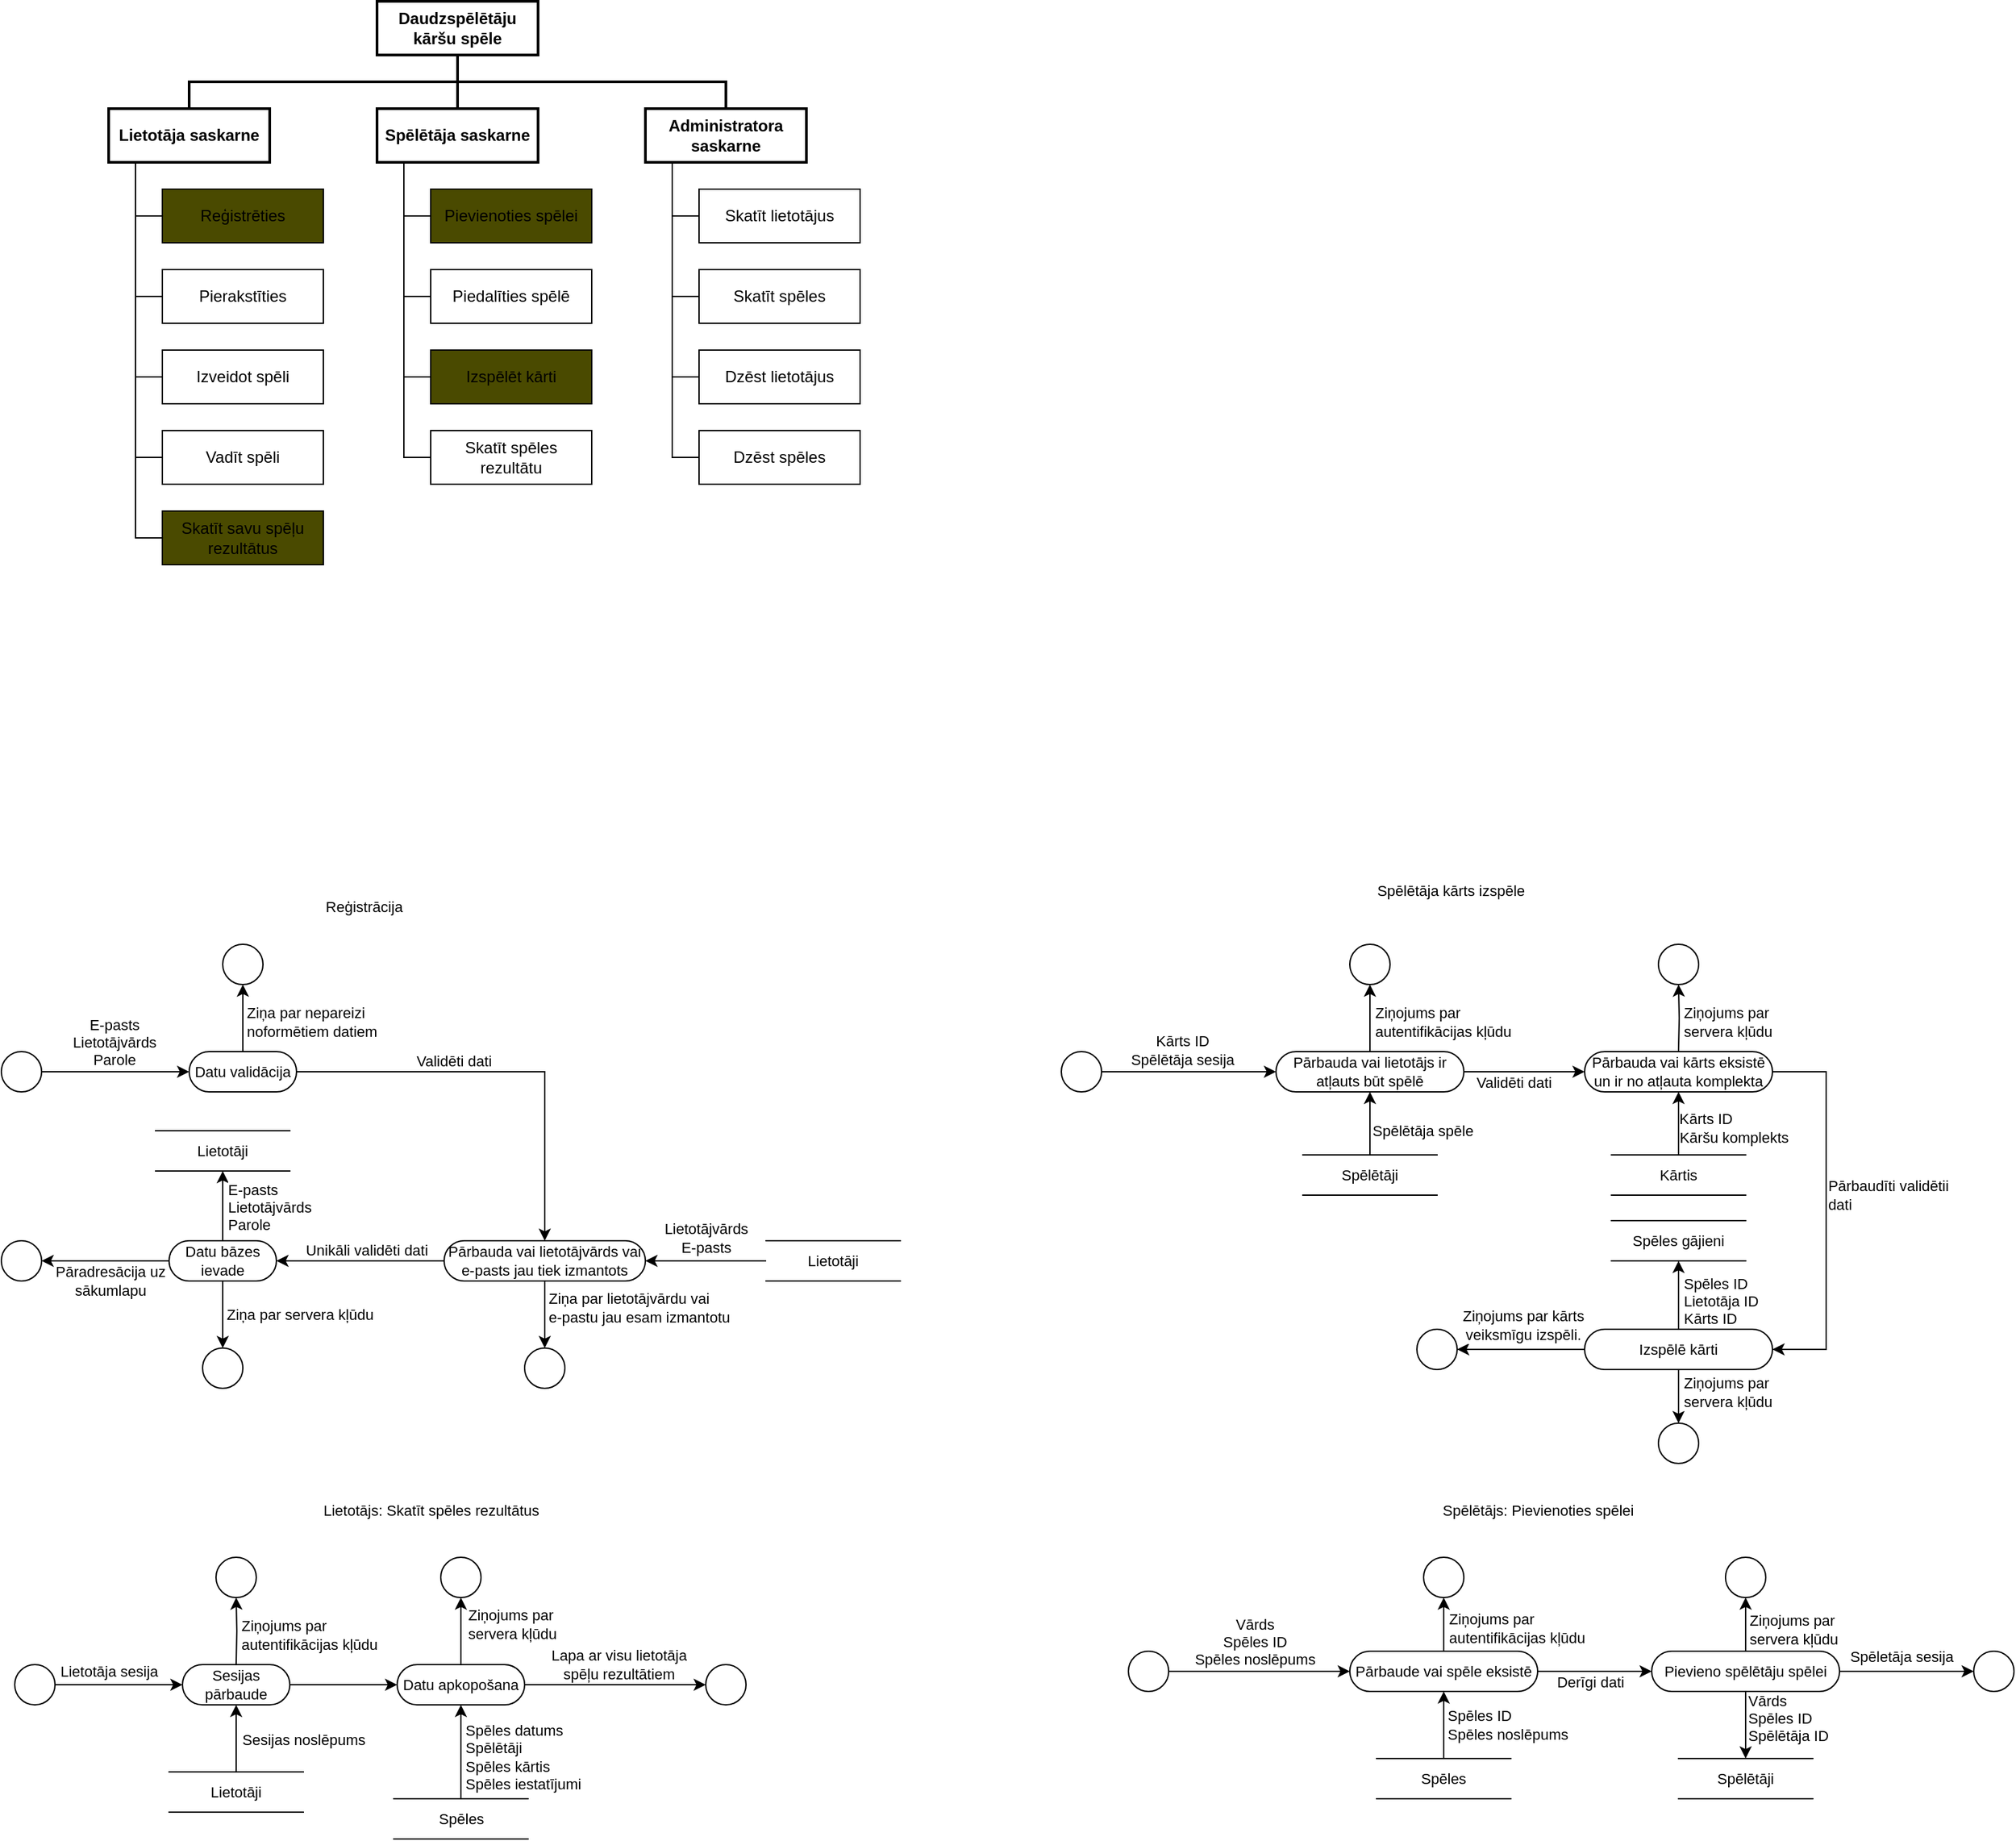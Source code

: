 <mxfile version="22.1.5" type="github">
  <diagram name="Page-1" id="y6iwyL3jviqNe1969kEd">
    <mxGraphModel dx="2549" dy="1389" grid="1" gridSize="10" guides="1" tooltips="1" connect="1" arrows="1" fold="1" page="1" pageScale="1" pageWidth="850" pageHeight="1100" math="0" shadow="0">
      <root>
        <mxCell id="0" />
        <mxCell id="1" parent="0" />
        <mxCell id="qmBsTYbLXerOwTPvDhYZ-17" style="edgeStyle=orthogonalEdgeStyle;rounded=0;orthogonalLoop=1;jettySize=auto;html=1;entryX=0.5;entryY=0;entryDx=0;entryDy=0;endArrow=none;endFill=0;exitX=0.5;exitY=1;exitDx=0;exitDy=0;strokeWidth=2;fontStyle=1" parent="1" source="qmBsTYbLXerOwTPvDhYZ-1" target="qmBsTYbLXerOwTPvDhYZ-2" edge="1">
          <mxGeometry relative="1" as="geometry" />
        </mxCell>
        <mxCell id="qmBsTYbLXerOwTPvDhYZ-18" style="edgeStyle=orthogonalEdgeStyle;rounded=0;orthogonalLoop=1;jettySize=auto;html=1;endArrow=none;endFill=0;strokeWidth=2;fontStyle=1" parent="1" source="qmBsTYbLXerOwTPvDhYZ-1" target="qmBsTYbLXerOwTPvDhYZ-3" edge="1">
          <mxGeometry relative="1" as="geometry" />
        </mxCell>
        <mxCell id="qmBsTYbLXerOwTPvDhYZ-19" style="edgeStyle=orthogonalEdgeStyle;shape=connector;rounded=0;orthogonalLoop=1;jettySize=auto;html=1;entryX=0.5;entryY=0;entryDx=0;entryDy=0;labelBackgroundColor=default;strokeColor=default;align=center;verticalAlign=middle;fontFamily=Helvetica;fontSize=11;fontColor=default;endArrow=none;endFill=0;exitX=0.5;exitY=1;exitDx=0;exitDy=0;strokeWidth=2;fontStyle=1" parent="1" source="qmBsTYbLXerOwTPvDhYZ-1" target="qmBsTYbLXerOwTPvDhYZ-4" edge="1">
          <mxGeometry relative="1" as="geometry" />
        </mxCell>
        <mxCell id="qmBsTYbLXerOwTPvDhYZ-1" value="Daudzspēlētāju kāršu spēle" style="rounded=0;whiteSpace=wrap;html=1;strokeWidth=2;fontStyle=1" parent="1" vertex="1">
          <mxGeometry x="360" y="40" width="120" height="40" as="geometry" />
        </mxCell>
        <mxCell id="qmBsTYbLXerOwTPvDhYZ-2" value="Lietotāja saskarne" style="rounded=0;whiteSpace=wrap;html=1;strokeWidth=2;fontStyle=1" parent="1" vertex="1">
          <mxGeometry x="160" y="120" width="120" height="40" as="geometry" />
        </mxCell>
        <mxCell id="qmBsTYbLXerOwTPvDhYZ-3" value="Spēlētāja saskarne" style="rounded=0;whiteSpace=wrap;html=1;strokeWidth=2;fontStyle=1" parent="1" vertex="1">
          <mxGeometry x="360" y="120" width="120" height="40" as="geometry" />
        </mxCell>
        <mxCell id="qmBsTYbLXerOwTPvDhYZ-4" value="Administratora saskarne" style="rounded=0;whiteSpace=wrap;html=1;strokeWidth=2;fontStyle=1" parent="1" vertex="1">
          <mxGeometry x="560" y="120" width="120" height="40" as="geometry" />
        </mxCell>
        <mxCell id="qmBsTYbLXerOwTPvDhYZ-20" style="edgeStyle=orthogonalEdgeStyle;shape=connector;rounded=0;orthogonalLoop=1;jettySize=auto;html=1;labelBackgroundColor=default;strokeColor=default;align=center;verticalAlign=middle;fontFamily=Helvetica;fontSize=11;fontColor=default;endArrow=none;endFill=0;" parent="1" source="qmBsTYbLXerOwTPvDhYZ-5" edge="1">
          <mxGeometry relative="1" as="geometry">
            <mxPoint x="180" y="170" as="targetPoint" />
          </mxGeometry>
        </mxCell>
        <mxCell id="qmBsTYbLXerOwTPvDhYZ-5" value="Reģistrēties" style="rounded=0;whiteSpace=wrap;html=1;fillColor=#4A4A00;" parent="1" vertex="1">
          <mxGeometry x="200" y="180" width="120" height="40" as="geometry" />
        </mxCell>
        <mxCell id="qmBsTYbLXerOwTPvDhYZ-21" style="edgeStyle=orthogonalEdgeStyle;shape=connector;rounded=0;orthogonalLoop=1;jettySize=auto;html=1;labelBackgroundColor=default;strokeColor=default;align=center;verticalAlign=middle;fontFamily=Helvetica;fontSize=11;fontColor=default;endArrow=none;endFill=0;" parent="1" source="qmBsTYbLXerOwTPvDhYZ-6" edge="1">
          <mxGeometry relative="1" as="geometry">
            <mxPoint x="180" y="200" as="targetPoint" />
          </mxGeometry>
        </mxCell>
        <mxCell id="qmBsTYbLXerOwTPvDhYZ-6" value="Pierakstīties" style="rounded=0;whiteSpace=wrap;html=1;" parent="1" vertex="1">
          <mxGeometry x="200" y="240" width="120" height="40" as="geometry" />
        </mxCell>
        <mxCell id="qmBsTYbLXerOwTPvDhYZ-22" style="edgeStyle=orthogonalEdgeStyle;shape=connector;rounded=0;orthogonalLoop=1;jettySize=auto;html=1;labelBackgroundColor=default;strokeColor=default;align=center;verticalAlign=middle;fontFamily=Helvetica;fontSize=11;fontColor=default;endArrow=none;endFill=0;" parent="1" source="qmBsTYbLXerOwTPvDhYZ-7" edge="1">
          <mxGeometry relative="1" as="geometry">
            <mxPoint x="180" y="260" as="targetPoint" />
          </mxGeometry>
        </mxCell>
        <mxCell id="qmBsTYbLXerOwTPvDhYZ-7" value="Izveidot spēli" style="rounded=0;whiteSpace=wrap;html=1;" parent="1" vertex="1">
          <mxGeometry x="200" y="300" width="120" height="40" as="geometry" />
        </mxCell>
        <mxCell id="qmBsTYbLXerOwTPvDhYZ-23" style="edgeStyle=orthogonalEdgeStyle;shape=connector;rounded=0;orthogonalLoop=1;jettySize=auto;html=1;labelBackgroundColor=default;strokeColor=default;align=center;verticalAlign=middle;fontFamily=Helvetica;fontSize=11;fontColor=default;endArrow=none;endFill=0;" parent="1" source="qmBsTYbLXerOwTPvDhYZ-8" edge="1">
          <mxGeometry relative="1" as="geometry">
            <mxPoint x="180" y="310" as="targetPoint" />
          </mxGeometry>
        </mxCell>
        <mxCell id="qmBsTYbLXerOwTPvDhYZ-8" value="Vadīt spēli" style="rounded=0;whiteSpace=wrap;html=1;" parent="1" vertex="1">
          <mxGeometry x="200" y="360" width="120" height="40" as="geometry" />
        </mxCell>
        <mxCell id="qmBsTYbLXerOwTPvDhYZ-24" style="edgeStyle=orthogonalEdgeStyle;shape=connector;rounded=0;orthogonalLoop=1;jettySize=auto;html=1;labelBackgroundColor=default;strokeColor=default;align=center;verticalAlign=middle;fontFamily=Helvetica;fontSize=11;fontColor=default;endArrow=none;endFill=0;" parent="1" source="qmBsTYbLXerOwTPvDhYZ-9" edge="1">
          <mxGeometry relative="1" as="geometry">
            <mxPoint x="180" y="370" as="targetPoint" />
          </mxGeometry>
        </mxCell>
        <mxCell id="qmBsTYbLXerOwTPvDhYZ-9" value="Skatīt savu spēļu &lt;br&gt;rezultātus" style="rounded=0;whiteSpace=wrap;html=1;fillColor=#4A4A00;" parent="1" vertex="1">
          <mxGeometry x="200" y="420" width="120" height="40" as="geometry" />
        </mxCell>
        <mxCell id="qmBsTYbLXerOwTPvDhYZ-25" style="edgeStyle=orthogonalEdgeStyle;shape=connector;rounded=0;orthogonalLoop=1;jettySize=auto;html=1;labelBackgroundColor=default;strokeColor=default;align=center;verticalAlign=middle;fontFamily=Helvetica;fontSize=11;fontColor=default;endArrow=none;endFill=0;" parent="1" source="qmBsTYbLXerOwTPvDhYZ-10" edge="1">
          <mxGeometry relative="1" as="geometry">
            <mxPoint x="380.0" y="170" as="targetPoint" />
          </mxGeometry>
        </mxCell>
        <mxCell id="qmBsTYbLXerOwTPvDhYZ-10" value="Pievienoties spēlei" style="rounded=0;whiteSpace=wrap;html=1;fillColor=#4A4A00;" parent="1" vertex="1">
          <mxGeometry x="400" y="180" width="120" height="40" as="geometry" />
        </mxCell>
        <mxCell id="qmBsTYbLXerOwTPvDhYZ-26" style="edgeStyle=orthogonalEdgeStyle;shape=connector;rounded=0;orthogonalLoop=1;jettySize=auto;html=1;labelBackgroundColor=default;strokeColor=default;align=center;verticalAlign=middle;fontFamily=Helvetica;fontSize=11;fontColor=default;endArrow=none;endFill=0;" parent="1" source="qmBsTYbLXerOwTPvDhYZ-11" edge="1">
          <mxGeometry relative="1" as="geometry">
            <mxPoint x="380.0" y="190" as="targetPoint" />
          </mxGeometry>
        </mxCell>
        <mxCell id="qmBsTYbLXerOwTPvDhYZ-11" value="Izspēlēt kārti" style="rounded=0;whiteSpace=wrap;html=1;fillColor=#4A4A00;" parent="1" vertex="1">
          <mxGeometry x="400" y="300" width="120" height="40" as="geometry" />
        </mxCell>
        <mxCell id="qmBsTYbLXerOwTPvDhYZ-27" style="edgeStyle=orthogonalEdgeStyle;shape=connector;rounded=0;orthogonalLoop=1;jettySize=auto;html=1;labelBackgroundColor=default;strokeColor=default;align=center;verticalAlign=middle;fontFamily=Helvetica;fontSize=11;fontColor=default;endArrow=none;endFill=0;" parent="1" source="qmBsTYbLXerOwTPvDhYZ-12" edge="1">
          <mxGeometry relative="1" as="geometry">
            <mxPoint x="380.0" y="250" as="targetPoint" />
          </mxGeometry>
        </mxCell>
        <mxCell id="qmBsTYbLXerOwTPvDhYZ-12" value="Skatīt spēles&lt;br&gt; rezultātu" style="rounded=0;whiteSpace=wrap;html=1;" parent="1" vertex="1">
          <mxGeometry x="400" y="360" width="120" height="40" as="geometry" />
        </mxCell>
        <mxCell id="qmBsTYbLXerOwTPvDhYZ-28" style="edgeStyle=orthogonalEdgeStyle;shape=connector;rounded=0;orthogonalLoop=1;jettySize=auto;html=1;labelBackgroundColor=default;strokeColor=default;align=center;verticalAlign=middle;fontFamily=Helvetica;fontSize=11;fontColor=default;endArrow=none;endFill=0;" parent="1" source="qmBsTYbLXerOwTPvDhYZ-13" edge="1">
          <mxGeometry relative="1" as="geometry">
            <mxPoint x="580" y="170" as="targetPoint" />
          </mxGeometry>
        </mxCell>
        <mxCell id="qmBsTYbLXerOwTPvDhYZ-13" value="Skatīt lietotājus" style="rounded=0;whiteSpace=wrap;html=1;" parent="1" vertex="1">
          <mxGeometry x="600" y="180" width="120" height="40" as="geometry" />
        </mxCell>
        <mxCell id="qmBsTYbLXerOwTPvDhYZ-29" style="edgeStyle=orthogonalEdgeStyle;shape=connector;rounded=0;orthogonalLoop=1;jettySize=auto;html=1;labelBackgroundColor=default;strokeColor=default;align=center;verticalAlign=middle;fontFamily=Helvetica;fontSize=11;fontColor=default;endArrow=none;endFill=0;" parent="1" source="qmBsTYbLXerOwTPvDhYZ-14" edge="1">
          <mxGeometry relative="1" as="geometry">
            <mxPoint x="580" y="200" as="targetPoint" />
          </mxGeometry>
        </mxCell>
        <mxCell id="qmBsTYbLXerOwTPvDhYZ-14" value="Skatīt spēles" style="rounded=0;whiteSpace=wrap;html=1;" parent="1" vertex="1">
          <mxGeometry x="600" y="240" width="120" height="40" as="geometry" />
        </mxCell>
        <mxCell id="qmBsTYbLXerOwTPvDhYZ-30" style="edgeStyle=orthogonalEdgeStyle;shape=connector;rounded=0;orthogonalLoop=1;jettySize=auto;html=1;labelBackgroundColor=default;strokeColor=default;align=center;verticalAlign=middle;fontFamily=Helvetica;fontSize=11;fontColor=default;endArrow=none;endFill=0;" parent="1" source="qmBsTYbLXerOwTPvDhYZ-15" edge="1">
          <mxGeometry relative="1" as="geometry">
            <mxPoint x="580" y="250" as="targetPoint" />
          </mxGeometry>
        </mxCell>
        <mxCell id="qmBsTYbLXerOwTPvDhYZ-15" value="Dzēst lietotājus" style="rounded=0;whiteSpace=wrap;html=1;" parent="1" vertex="1">
          <mxGeometry x="600" y="300" width="120" height="40" as="geometry" />
        </mxCell>
        <mxCell id="qmBsTYbLXerOwTPvDhYZ-31" style="edgeStyle=orthogonalEdgeStyle;shape=connector;rounded=0;orthogonalLoop=1;jettySize=auto;html=1;labelBackgroundColor=default;strokeColor=default;align=center;verticalAlign=middle;fontFamily=Helvetica;fontSize=11;fontColor=default;endArrow=none;endFill=0;" parent="1" source="qmBsTYbLXerOwTPvDhYZ-16" edge="1">
          <mxGeometry relative="1" as="geometry">
            <mxPoint x="580" y="320" as="targetPoint" />
          </mxGeometry>
        </mxCell>
        <mxCell id="qmBsTYbLXerOwTPvDhYZ-16" value="Dzēst spēles" style="rounded=0;whiteSpace=wrap;html=1;" parent="1" vertex="1">
          <mxGeometry x="600" y="360" width="120" height="40" as="geometry" />
        </mxCell>
        <mxCell id="qmBsTYbLXerOwTPvDhYZ-34" value="" style="edgeStyle=orthogonalEdgeStyle;shape=connector;rounded=0;orthogonalLoop=1;jettySize=auto;html=1;labelBackgroundColor=default;strokeColor=default;align=center;verticalAlign=middle;fontFamily=Helvetica;fontSize=11;fontColor=default;endArrow=classic;endFill=1;" parent="1" source="qmBsTYbLXerOwTPvDhYZ-32" target="qmBsTYbLXerOwTPvDhYZ-33" edge="1">
          <mxGeometry relative="1" as="geometry" />
        </mxCell>
        <mxCell id="qmBsTYbLXerOwTPvDhYZ-35" value="E-pasts&lt;br&gt;Lietotājvārds&lt;br&gt;Parole" style="edgeLabel;html=1;align=center;verticalAlign=middle;resizable=0;points=[];fontSize=11;fontFamily=Helvetica;fontColor=default;" parent="qmBsTYbLXerOwTPvDhYZ-34" vertex="1" connectable="0">
          <mxGeometry x="0.165" y="-1" relative="1" as="geometry">
            <mxPoint x="-10" y="-23" as="offset" />
          </mxGeometry>
        </mxCell>
        <mxCell id="qmBsTYbLXerOwTPvDhYZ-32" value="" style="shape=ellipse;html=1;dashed=0;whiteSpace=wrap;aspect=fixed;perimeter=ellipsePerimeter;fontFamily=Helvetica;fontSize=11;fontColor=default;" parent="1" vertex="1">
          <mxGeometry x="80" y="823" width="30" height="30" as="geometry" />
        </mxCell>
        <mxCell id="qmBsTYbLXerOwTPvDhYZ-37" value="" style="edgeStyle=orthogonalEdgeStyle;shape=connector;rounded=0;orthogonalLoop=1;jettySize=auto;html=1;labelBackgroundColor=default;strokeColor=default;align=center;verticalAlign=middle;fontFamily=Helvetica;fontSize=11;fontColor=default;endArrow=classic;endFill=1;" parent="1" source="qmBsTYbLXerOwTPvDhYZ-33" target="qmBsTYbLXerOwTPvDhYZ-36" edge="1">
          <mxGeometry relative="1" as="geometry" />
        </mxCell>
        <mxCell id="qmBsTYbLXerOwTPvDhYZ-38" value="&lt;div align=&quot;left&quot;&gt;Ziņa par nepareizi &lt;br&gt;&lt;/div&gt;&lt;div align=&quot;left&quot;&gt;noformētiem datiem&lt;br&gt;&lt;/div&gt;" style="edgeLabel;html=1;align=left;verticalAlign=middle;resizable=0;points=[];fontSize=11;fontFamily=Helvetica;fontColor=default;" parent="qmBsTYbLXerOwTPvDhYZ-37" vertex="1" connectable="0">
          <mxGeometry x="0.077" y="1" relative="1" as="geometry">
            <mxPoint x="2" y="5" as="offset" />
          </mxGeometry>
        </mxCell>
        <mxCell id="qmBsTYbLXerOwTPvDhYZ-40" value="" style="edgeStyle=orthogonalEdgeStyle;shape=connector;rounded=0;orthogonalLoop=1;jettySize=auto;html=1;labelBackgroundColor=default;strokeColor=default;align=center;verticalAlign=middle;fontFamily=Helvetica;fontSize=11;fontColor=default;endArrow=classic;endFill=1;" parent="1" source="qmBsTYbLXerOwTPvDhYZ-33" target="qmBsTYbLXerOwTPvDhYZ-39" edge="1">
          <mxGeometry relative="1" as="geometry" />
        </mxCell>
        <mxCell id="EuIZPkD6TKbEszz40HMt-1" value="Validēti dati" style="edgeLabel;html=1;align=center;verticalAlign=middle;resizable=0;points=[];" parent="qmBsTYbLXerOwTPvDhYZ-40" vertex="1" connectable="0">
          <mxGeometry x="-0.249" y="2" relative="1" as="geometry">
            <mxPoint y="-6" as="offset" />
          </mxGeometry>
        </mxCell>
        <mxCell id="qmBsTYbLXerOwTPvDhYZ-33" value="Datu validācija" style="html=1;dashed=0;whiteSpace=wrap;shape=mxgraph.dfd.start;fontFamily=Helvetica;fontSize=11;fontColor=default;" parent="1" vertex="1">
          <mxGeometry x="220" y="823" width="80" height="30" as="geometry" />
        </mxCell>
        <mxCell id="qmBsTYbLXerOwTPvDhYZ-36" value="" style="shape=ellipse;html=1;dashed=0;whiteSpace=wrap;aspect=fixed;perimeter=ellipsePerimeter;fontFamily=Helvetica;fontSize=11;fontColor=default;" parent="1" vertex="1">
          <mxGeometry x="245" y="743" width="30" height="30" as="geometry" />
        </mxCell>
        <mxCell id="qmBsTYbLXerOwTPvDhYZ-39" value="Pārbauda vai lietotājvārds vai e-pasts jau tiek izmantots" style="html=1;dashed=0;whiteSpace=wrap;shape=mxgraph.dfd.start;fontFamily=Helvetica;fontSize=11;fontColor=default;" parent="1" vertex="1">
          <mxGeometry x="410" y="964" width="150" height="30" as="geometry" />
        </mxCell>
        <mxCell id="qmBsTYbLXerOwTPvDhYZ-41" value="" style="edgeStyle=orthogonalEdgeStyle;shape=connector;rounded=0;orthogonalLoop=1;jettySize=auto;html=1;labelBackgroundColor=default;strokeColor=default;align=center;verticalAlign=middle;fontFamily=Helvetica;fontSize=11;fontColor=default;endArrow=classic;endFill=1;exitX=0.5;exitY=0.5;exitDx=0;exitDy=15;exitPerimeter=0;" parent="1" source="qmBsTYbLXerOwTPvDhYZ-39" target="qmBsTYbLXerOwTPvDhYZ-43" edge="1">
          <mxGeometry relative="1" as="geometry">
            <mxPoint x="485" y="954" as="sourcePoint" />
          </mxGeometry>
        </mxCell>
        <mxCell id="qmBsTYbLXerOwTPvDhYZ-42" value="&lt;div align=&quot;left&quot;&gt;Ziņa par lietotājvārdu vai&amp;nbsp;&lt;/div&gt;&lt;div align=&quot;left&quot;&gt;e-pastu jau esam izmantotu&lt;br&gt;&lt;/div&gt;" style="edgeLabel;html=1;align=left;verticalAlign=middle;resizable=0;points=[];fontSize=11;fontFamily=Helvetica;fontColor=default;" parent="qmBsTYbLXerOwTPvDhYZ-41" vertex="1" connectable="0">
          <mxGeometry x="0.077" y="1" relative="1" as="geometry">
            <mxPoint y="-7" as="offset" />
          </mxGeometry>
        </mxCell>
        <mxCell id="qmBsTYbLXerOwTPvDhYZ-43" value="" style="shape=ellipse;html=1;dashed=0;whiteSpace=wrap;aspect=fixed;perimeter=ellipsePerimeter;fontFamily=Helvetica;fontSize=11;fontColor=default;" parent="1" vertex="1">
          <mxGeometry x="470" y="1044" width="30" height="30" as="geometry" />
        </mxCell>
        <mxCell id="qmBsTYbLXerOwTPvDhYZ-48" value="" style="edgeStyle=orthogonalEdgeStyle;shape=connector;rounded=0;orthogonalLoop=1;jettySize=auto;html=1;labelBackgroundColor=default;strokeColor=default;align=center;verticalAlign=middle;fontFamily=Helvetica;fontSize=11;fontColor=default;endArrow=classic;endFill=1;" parent="1" source="qmBsTYbLXerOwTPvDhYZ-45" target="qmBsTYbLXerOwTPvDhYZ-47" edge="1">
          <mxGeometry relative="1" as="geometry" />
        </mxCell>
        <mxCell id="qmBsTYbLXerOwTPvDhYZ-49" value="Ziņa par servera kļūdu" style="edgeLabel;html=1;align=left;verticalAlign=middle;resizable=0;points=[];fontSize=11;fontFamily=Helvetica;fontColor=default;" parent="qmBsTYbLXerOwTPvDhYZ-48" vertex="1" connectable="0">
          <mxGeometry x="0.007" relative="1" as="geometry">
            <mxPoint x="1" as="offset" />
          </mxGeometry>
        </mxCell>
        <mxCell id="qmBsTYbLXerOwTPvDhYZ-53" value="" style="edgeStyle=orthogonalEdgeStyle;shape=connector;rounded=0;orthogonalLoop=1;jettySize=auto;html=1;labelBackgroundColor=default;strokeColor=default;align=center;verticalAlign=middle;fontFamily=Helvetica;fontSize=11;fontColor=default;endArrow=classic;endFill=1;" parent="1" source="qmBsTYbLXerOwTPvDhYZ-45" target="qmBsTYbLXerOwTPvDhYZ-50" edge="1">
          <mxGeometry relative="1" as="geometry" />
        </mxCell>
        <mxCell id="qmBsTYbLXerOwTPvDhYZ-54" value="&lt;div align=&quot;left&quot;&gt;E-pasts&lt;br&gt;Lietotājvārds&lt;br&gt;&lt;/div&gt;&lt;div align=&quot;left&quot;&gt;Parole&lt;/div&gt;" style="edgeLabel;html=1;align=left;verticalAlign=middle;resizable=0;points=[];fontSize=11;fontFamily=Helvetica;fontColor=default;" parent="qmBsTYbLXerOwTPvDhYZ-53" vertex="1" connectable="0">
          <mxGeometry x="0.162" y="-2" relative="1" as="geometry">
            <mxPoint y="5" as="offset" />
          </mxGeometry>
        </mxCell>
        <mxCell id="qmBsTYbLXerOwTPvDhYZ-59" value="" style="edgeStyle=orthogonalEdgeStyle;shape=connector;rounded=0;orthogonalLoop=1;jettySize=auto;html=1;labelBackgroundColor=default;strokeColor=default;align=center;verticalAlign=middle;fontFamily=Helvetica;fontSize=11;fontColor=default;endArrow=classic;endFill=1;" parent="1" source="qmBsTYbLXerOwTPvDhYZ-45" target="qmBsTYbLXerOwTPvDhYZ-58" edge="1">
          <mxGeometry relative="1" as="geometry" />
        </mxCell>
        <mxCell id="qmBsTYbLXerOwTPvDhYZ-60" value="Pāradresācija uz &lt;br&gt;sākumlapu" style="edgeLabel;html=1;align=center;verticalAlign=middle;resizable=0;points=[];fontSize=11;fontFamily=Helvetica;fontColor=default;" parent="qmBsTYbLXerOwTPvDhYZ-59" vertex="1" connectable="0">
          <mxGeometry x="0.195" y="2" relative="1" as="geometry">
            <mxPoint x="13" y="13" as="offset" />
          </mxGeometry>
        </mxCell>
        <mxCell id="qmBsTYbLXerOwTPvDhYZ-45" value="Datu bāzes ievade" style="html=1;dashed=0;whiteSpace=wrap;shape=mxgraph.dfd.start;fontFamily=Helvetica;fontSize=11;fontColor=default;" parent="1" vertex="1">
          <mxGeometry x="205" y="964" width="80" height="30" as="geometry" />
        </mxCell>
        <mxCell id="qmBsTYbLXerOwTPvDhYZ-46" style="edgeStyle=orthogonalEdgeStyle;shape=connector;rounded=0;orthogonalLoop=1;jettySize=auto;html=1;entryX=1;entryY=0.5;entryDx=0;entryDy=0;entryPerimeter=0;labelBackgroundColor=default;strokeColor=default;align=center;verticalAlign=middle;fontFamily=Helvetica;fontSize=11;fontColor=default;endArrow=classic;endFill=1;exitX=0;exitY=0.5;exitDx=0;exitDy=0;exitPerimeter=0;" parent="1" source="qmBsTYbLXerOwTPvDhYZ-39" target="qmBsTYbLXerOwTPvDhYZ-45" edge="1">
          <mxGeometry relative="1" as="geometry" />
        </mxCell>
        <mxCell id="EuIZPkD6TKbEszz40HMt-2" value="Unikāli validēti dati" style="edgeLabel;html=1;align=center;verticalAlign=middle;resizable=0;points=[];" parent="qmBsTYbLXerOwTPvDhYZ-46" vertex="1" connectable="0">
          <mxGeometry x="-0.049" y="3" relative="1" as="geometry">
            <mxPoint x="1" y="-11" as="offset" />
          </mxGeometry>
        </mxCell>
        <mxCell id="qmBsTYbLXerOwTPvDhYZ-47" value="" style="shape=ellipse;html=1;dashed=0;whiteSpace=wrap;aspect=fixed;perimeter=ellipsePerimeter;fontFamily=Helvetica;fontSize=11;fontColor=default;" parent="1" vertex="1">
          <mxGeometry x="230" y="1044" width="30" height="30" as="geometry" />
        </mxCell>
        <mxCell id="qmBsTYbLXerOwTPvDhYZ-50" value="Lietotāji" style="html=1;dashed=0;whiteSpace=wrap;shape=partialRectangle;right=0;left=0;fontFamily=Helvetica;fontSize=11;fontColor=default;" parent="1" vertex="1">
          <mxGeometry x="195" y="882" width="100" height="30" as="geometry" />
        </mxCell>
        <mxCell id="qmBsTYbLXerOwTPvDhYZ-56" value="" style="edgeStyle=orthogonalEdgeStyle;shape=connector;rounded=0;orthogonalLoop=1;jettySize=auto;html=1;labelBackgroundColor=default;strokeColor=default;align=center;verticalAlign=middle;fontFamily=Helvetica;fontSize=11;fontColor=default;endArrow=classic;endFill=1;" parent="1" source="qmBsTYbLXerOwTPvDhYZ-55" target="qmBsTYbLXerOwTPvDhYZ-39" edge="1">
          <mxGeometry relative="1" as="geometry" />
        </mxCell>
        <mxCell id="qmBsTYbLXerOwTPvDhYZ-57" value="&lt;div align=&quot;center&quot;&gt;Lietotājvārds&lt;br&gt;&lt;/div&gt;&lt;div align=&quot;center&quot;&gt;E-pasts&lt;br&gt;&lt;/div&gt;" style="edgeLabel;html=1;align=center;verticalAlign=middle;resizable=0;points=[];fontSize=11;fontFamily=Helvetica;fontColor=default;" parent="qmBsTYbLXerOwTPvDhYZ-56" vertex="1" connectable="0">
          <mxGeometry x="0.075" y="1" relative="1" as="geometry">
            <mxPoint x="3" y="-18" as="offset" />
          </mxGeometry>
        </mxCell>
        <mxCell id="qmBsTYbLXerOwTPvDhYZ-55" value="Lietotāji" style="html=1;dashed=0;whiteSpace=wrap;shape=partialRectangle;right=0;left=0;fontFamily=Helvetica;fontSize=11;fontColor=default;" parent="1" vertex="1">
          <mxGeometry x="650" y="964" width="100" height="30" as="geometry" />
        </mxCell>
        <mxCell id="qmBsTYbLXerOwTPvDhYZ-58" value="" style="shape=ellipse;html=1;dashed=0;whiteSpace=wrap;aspect=fixed;perimeter=ellipsePerimeter;fontFamily=Helvetica;fontSize=11;fontColor=default;" parent="1" vertex="1">
          <mxGeometry x="80" y="964" width="30" height="30" as="geometry" />
        </mxCell>
        <mxCell id="qmBsTYbLXerOwTPvDhYZ-61" value="Reģistrācija" style="text;html=1;align=center;verticalAlign=middle;resizable=0;points=[];autosize=1;strokeColor=none;fillColor=none;fontSize=11;fontFamily=Helvetica;fontColor=default;" parent="1" vertex="1">
          <mxGeometry x="310" y="700" width="80" height="30" as="geometry" />
        </mxCell>
        <mxCell id="qmBsTYbLXerOwTPvDhYZ-64" style="edgeStyle=orthogonalEdgeStyle;shape=connector;rounded=0;orthogonalLoop=1;jettySize=auto;html=1;labelBackgroundColor=default;strokeColor=default;align=center;verticalAlign=middle;fontFamily=Helvetica;fontSize=11;fontColor=default;endArrow=classic;endFill=1;" parent="1" source="qmBsTYbLXerOwTPvDhYZ-62" target="qmBsTYbLXerOwTPvDhYZ-63" edge="1">
          <mxGeometry relative="1" as="geometry" />
        </mxCell>
        <mxCell id="qmBsTYbLXerOwTPvDhYZ-65" value="Kārts ID&lt;br&gt;Spēlētāja sesija" style="edgeLabel;html=1;align=center;verticalAlign=middle;resizable=0;points=[];fontSize=11;fontFamily=Helvetica;fontColor=default;" parent="qmBsTYbLXerOwTPvDhYZ-64" vertex="1" connectable="0">
          <mxGeometry x="0.092" y="-1" relative="1" as="geometry">
            <mxPoint x="-11" y="-17" as="offset" />
          </mxGeometry>
        </mxCell>
        <mxCell id="qmBsTYbLXerOwTPvDhYZ-62" value="" style="shape=ellipse;html=1;dashed=0;whiteSpace=wrap;aspect=fixed;perimeter=ellipsePerimeter;fontFamily=Helvetica;fontSize=11;fontColor=default;" parent="1" vertex="1">
          <mxGeometry x="870" y="823" width="30" height="30" as="geometry" />
        </mxCell>
        <mxCell id="qmBsTYbLXerOwTPvDhYZ-67" value="" style="edgeStyle=orthogonalEdgeStyle;shape=connector;rounded=0;orthogonalLoop=1;jettySize=auto;html=1;labelBackgroundColor=default;strokeColor=default;align=center;verticalAlign=middle;fontFamily=Helvetica;fontSize=11;fontColor=default;endArrow=classic;endFill=1;" parent="1" source="qmBsTYbLXerOwTPvDhYZ-63" target="qmBsTYbLXerOwTPvDhYZ-66" edge="1">
          <mxGeometry relative="1" as="geometry" />
        </mxCell>
        <mxCell id="qmBsTYbLXerOwTPvDhYZ-68" value="&lt;div align=&quot;left&quot;&gt;Ziņojums par &lt;br&gt;autentifikācijas kļūdu&lt;br&gt;&lt;/div&gt;" style="edgeLabel;html=1;align=left;verticalAlign=middle;resizable=0;points=[];fontSize=11;fontFamily=Helvetica;fontColor=default;" parent="qmBsTYbLXerOwTPvDhYZ-67" vertex="1" connectable="0">
          <mxGeometry x="0.05" y="2" relative="1" as="geometry">
            <mxPoint x="4" y="4" as="offset" />
          </mxGeometry>
        </mxCell>
        <mxCell id="qmBsTYbLXerOwTPvDhYZ-81" value="" style="edgeStyle=orthogonalEdgeStyle;shape=connector;rounded=0;orthogonalLoop=1;jettySize=auto;html=1;labelBackgroundColor=default;strokeColor=default;align=center;verticalAlign=middle;fontFamily=Helvetica;fontSize=11;fontColor=default;endArrow=classic;endFill=1;" parent="1" source="qmBsTYbLXerOwTPvDhYZ-63" target="qmBsTYbLXerOwTPvDhYZ-73" edge="1">
          <mxGeometry relative="1" as="geometry" />
        </mxCell>
        <mxCell id="EuIZPkD6TKbEszz40HMt-3" value="Validēti dati" style="edgeLabel;html=1;align=center;verticalAlign=middle;resizable=0;points=[];" parent="qmBsTYbLXerOwTPvDhYZ-81" vertex="1" connectable="0">
          <mxGeometry x="-0.206" relative="1" as="geometry">
            <mxPoint x="1" y="8" as="offset" />
          </mxGeometry>
        </mxCell>
        <mxCell id="qmBsTYbLXerOwTPvDhYZ-63" value="Pārbauda vai lietotājs ir atļauts būt spēlē" style="html=1;dashed=0;whiteSpace=wrap;shape=mxgraph.dfd.start;fontFamily=Helvetica;fontSize=11;fontColor=default;" parent="1" vertex="1">
          <mxGeometry x="1030" y="823" width="140" height="30" as="geometry" />
        </mxCell>
        <mxCell id="qmBsTYbLXerOwTPvDhYZ-66" value="" style="shape=ellipse;html=1;dashed=0;whiteSpace=wrap;aspect=fixed;perimeter=ellipsePerimeter;fontFamily=Helvetica;fontSize=11;fontColor=default;" parent="1" vertex="1">
          <mxGeometry x="1085" y="743" width="30" height="30" as="geometry" />
        </mxCell>
        <mxCell id="qmBsTYbLXerOwTPvDhYZ-71" value="" style="edgeStyle=orthogonalEdgeStyle;shape=connector;rounded=0;orthogonalLoop=1;jettySize=auto;html=1;labelBackgroundColor=default;strokeColor=default;align=center;verticalAlign=middle;fontFamily=Helvetica;fontSize=11;fontColor=default;endArrow=classic;endFill=1;" parent="1" source="qmBsTYbLXerOwTPvDhYZ-69" target="qmBsTYbLXerOwTPvDhYZ-63" edge="1">
          <mxGeometry relative="1" as="geometry" />
        </mxCell>
        <mxCell id="qmBsTYbLXerOwTPvDhYZ-72" value="&lt;div align=&quot;left&quot;&gt;Spēlētāja spēle&lt;/div&gt;" style="edgeLabel;html=1;align=left;verticalAlign=middle;resizable=0;points=[];fontSize=11;fontFamily=Helvetica;fontColor=default;" parent="qmBsTYbLXerOwTPvDhYZ-71" vertex="1" connectable="0">
          <mxGeometry x="0.041" y="-3" relative="1" as="geometry">
            <mxPoint x="-3" y="6" as="offset" />
          </mxGeometry>
        </mxCell>
        <mxCell id="qmBsTYbLXerOwTPvDhYZ-69" value="Spēlētāji" style="html=1;dashed=0;whiteSpace=wrap;shape=partialRectangle;right=0;left=0;fontFamily=Helvetica;fontSize=11;fontColor=default;" parent="1" vertex="1">
          <mxGeometry x="1050" y="900" width="100" height="30" as="geometry" />
        </mxCell>
        <mxCell id="qmBsTYbLXerOwTPvDhYZ-73" value="Pārbauda vai kārts eksistē&lt;br&gt;un ir no atļauta komplekta" style="html=1;dashed=0;whiteSpace=wrap;shape=mxgraph.dfd.start;fontFamily=Helvetica;fontSize=11;fontColor=default;" parent="1" vertex="1">
          <mxGeometry x="1260" y="823" width="140" height="30" as="geometry" />
        </mxCell>
        <mxCell id="qmBsTYbLXerOwTPvDhYZ-75" value="" style="edgeStyle=orthogonalEdgeStyle;shape=connector;rounded=0;orthogonalLoop=1;jettySize=auto;html=1;labelBackgroundColor=default;strokeColor=default;align=center;verticalAlign=middle;fontFamily=Helvetica;fontSize=11;fontColor=default;endArrow=classic;endFill=1;" parent="1" source="qmBsTYbLXerOwTPvDhYZ-74" target="qmBsTYbLXerOwTPvDhYZ-73" edge="1">
          <mxGeometry relative="1" as="geometry" />
        </mxCell>
        <mxCell id="qmBsTYbLXerOwTPvDhYZ-76" value="Kārts ID" style="edgeLabel;html=1;align=center;verticalAlign=middle;resizable=0;points=[];fontSize=11;fontFamily=Helvetica;fontColor=default;" parent="qmBsTYbLXerOwTPvDhYZ-75" vertex="1" connectable="0">
          <mxGeometry x="-0.346" relative="1" as="geometry">
            <mxPoint x="20" y="-12" as="offset" />
          </mxGeometry>
        </mxCell>
        <mxCell id="qmBsTYbLXerOwTPvDhYZ-77" value="Kāršu komplekts" style="edgeLabel;html=1;align=center;verticalAlign=middle;resizable=0;points=[];fontSize=11;fontFamily=Helvetica;fontColor=default;" parent="qmBsTYbLXerOwTPvDhYZ-75" vertex="1" connectable="0">
          <mxGeometry x="-0.475" y="1" relative="1" as="geometry">
            <mxPoint x="42" y="-1" as="offset" />
          </mxGeometry>
        </mxCell>
        <mxCell id="qmBsTYbLXerOwTPvDhYZ-74" value="Kārtis" style="html=1;dashed=0;whiteSpace=wrap;shape=partialRectangle;right=0;left=0;fontFamily=Helvetica;fontSize=11;fontColor=default;" parent="1" vertex="1">
          <mxGeometry x="1280" y="900" width="100" height="30" as="geometry" />
        </mxCell>
        <mxCell id="qmBsTYbLXerOwTPvDhYZ-78" value="" style="edgeStyle=orthogonalEdgeStyle;shape=connector;rounded=0;orthogonalLoop=1;jettySize=auto;html=1;labelBackgroundColor=default;strokeColor=default;align=center;verticalAlign=middle;fontFamily=Helvetica;fontSize=11;fontColor=default;endArrow=classic;endFill=1;" parent="1" target="qmBsTYbLXerOwTPvDhYZ-80" edge="1">
          <mxGeometry relative="1" as="geometry">
            <mxPoint x="1330" y="823" as="sourcePoint" />
          </mxGeometry>
        </mxCell>
        <mxCell id="qmBsTYbLXerOwTPvDhYZ-79" value="&lt;div align=&quot;left&quot;&gt;Ziņojums par &lt;br&gt;servera kļūdu&lt;br&gt;&lt;/div&gt;" style="edgeLabel;html=1;align=left;verticalAlign=middle;resizable=0;points=[];fontSize=11;fontFamily=Helvetica;fontColor=default;" parent="qmBsTYbLXerOwTPvDhYZ-78" vertex="1" connectable="0">
          <mxGeometry x="0.05" y="2" relative="1" as="geometry">
            <mxPoint x="4" y="4" as="offset" />
          </mxGeometry>
        </mxCell>
        <mxCell id="qmBsTYbLXerOwTPvDhYZ-80" value="" style="shape=ellipse;html=1;dashed=0;whiteSpace=wrap;aspect=fixed;perimeter=ellipsePerimeter;fontFamily=Helvetica;fontSize=11;fontColor=default;" parent="1" vertex="1">
          <mxGeometry x="1315" y="743" width="30" height="30" as="geometry" />
        </mxCell>
        <mxCell id="qmBsTYbLXerOwTPvDhYZ-84" value="" style="edgeStyle=orthogonalEdgeStyle;shape=connector;rounded=0;orthogonalLoop=1;jettySize=auto;html=1;labelBackgroundColor=default;strokeColor=default;align=center;verticalAlign=middle;fontFamily=Helvetica;fontSize=11;fontColor=default;endArrow=classic;endFill=1;" parent="1" source="qmBsTYbLXerOwTPvDhYZ-82" target="qmBsTYbLXerOwTPvDhYZ-83" edge="1">
          <mxGeometry relative="1" as="geometry" />
        </mxCell>
        <mxCell id="qmBsTYbLXerOwTPvDhYZ-85" value="&lt;div align=&quot;left&quot;&gt;Spēles ID&lt;br&gt;Lietotāja ID&lt;br&gt;Kārts ID&lt;/div&gt;" style="edgeLabel;html=1;align=left;verticalAlign=middle;resizable=0;points=[];fontSize=11;fontFamily=Helvetica;fontColor=default;" parent="qmBsTYbLXerOwTPvDhYZ-84" vertex="1" connectable="0">
          <mxGeometry x="-0.15" y="1" relative="1" as="geometry">
            <mxPoint x="3" as="offset" />
          </mxGeometry>
        </mxCell>
        <mxCell id="qmBsTYbLXerOwTPvDhYZ-91" value="" style="edgeStyle=orthogonalEdgeStyle;shape=connector;rounded=0;orthogonalLoop=1;jettySize=auto;html=1;labelBackgroundColor=default;strokeColor=default;align=center;verticalAlign=middle;fontFamily=Helvetica;fontSize=11;fontColor=default;endArrow=classic;endFill=1;" parent="1" source="qmBsTYbLXerOwTPvDhYZ-82" target="qmBsTYbLXerOwTPvDhYZ-90" edge="1">
          <mxGeometry relative="1" as="geometry" />
        </mxCell>
        <mxCell id="qmBsTYbLXerOwTPvDhYZ-92" value="Ziņojums par kārts &lt;br&gt;veiksmīgu izspēli." style="edgeLabel;html=1;align=center;verticalAlign=middle;resizable=0;points=[];fontSize=11;fontFamily=Helvetica;fontColor=default;" parent="qmBsTYbLXerOwTPvDhYZ-91" vertex="1" connectable="0">
          <mxGeometry x="-0.199" y="1" relative="1" as="geometry">
            <mxPoint x="-8" y="-19" as="offset" />
          </mxGeometry>
        </mxCell>
        <mxCell id="qmBsTYbLXerOwTPvDhYZ-82" value="Izspēlē kārti" style="html=1;dashed=0;whiteSpace=wrap;shape=mxgraph.dfd.start;fontFamily=Helvetica;fontSize=11;fontColor=default;" parent="1" vertex="1">
          <mxGeometry x="1260" y="1030" width="140" height="30" as="geometry" />
        </mxCell>
        <mxCell id="qmBsTYbLXerOwTPvDhYZ-83" value="Spēles gājieni" style="html=1;dashed=0;whiteSpace=wrap;shape=partialRectangle;right=0;left=0;fontFamily=Helvetica;fontSize=11;fontColor=default;" parent="1" vertex="1">
          <mxGeometry x="1280" y="949" width="100" height="30" as="geometry" />
        </mxCell>
        <mxCell id="qmBsTYbLXerOwTPvDhYZ-86" style="edgeStyle=orthogonalEdgeStyle;shape=connector;rounded=0;orthogonalLoop=1;jettySize=auto;html=1;entryX=1;entryY=0.5;entryDx=0;entryDy=0;entryPerimeter=0;labelBackgroundColor=default;strokeColor=default;align=center;verticalAlign=middle;fontFamily=Helvetica;fontSize=11;fontColor=default;endArrow=classic;endFill=1;exitX=1;exitY=0.5;exitDx=0;exitDy=0;exitPerimeter=0;" parent="1" source="qmBsTYbLXerOwTPvDhYZ-73" target="qmBsTYbLXerOwTPvDhYZ-82" edge="1">
          <mxGeometry relative="1" as="geometry">
            <Array as="points">
              <mxPoint x="1440" y="838" />
              <mxPoint x="1440" y="1045" />
            </Array>
          </mxGeometry>
        </mxCell>
        <mxCell id="EuIZPkD6TKbEszz40HMt-4" value="&lt;div style=&quot;text-align: left;&quot;&gt;Pārbaudīti validētii&lt;/div&gt;&lt;div style=&quot;text-align: left;&quot;&gt;dati&lt;/div&gt;" style="edgeLabel;html=1;align=center;verticalAlign=middle;resizable=0;points=[];" parent="qmBsTYbLXerOwTPvDhYZ-86" vertex="1" connectable="0">
          <mxGeometry x="-0.081" relative="1" as="geometry">
            <mxPoint x="46" as="offset" />
          </mxGeometry>
        </mxCell>
        <mxCell id="qmBsTYbLXerOwTPvDhYZ-87" value="" style="edgeStyle=orthogonalEdgeStyle;shape=connector;rounded=0;orthogonalLoop=1;jettySize=auto;html=1;labelBackgroundColor=default;strokeColor=default;align=center;verticalAlign=middle;fontFamily=Helvetica;fontSize=11;fontColor=default;endArrow=classic;endFill=1;exitX=0.5;exitY=0.5;exitDx=0;exitDy=15;exitPerimeter=0;" parent="1" source="qmBsTYbLXerOwTPvDhYZ-82" target="qmBsTYbLXerOwTPvDhYZ-89" edge="1">
          <mxGeometry relative="1" as="geometry">
            <mxPoint x="1340" y="1190" as="sourcePoint" />
          </mxGeometry>
        </mxCell>
        <mxCell id="qmBsTYbLXerOwTPvDhYZ-88" value="&lt;div align=&quot;left&quot;&gt;Ziņojums par &lt;br&gt;servera kļūdu&lt;br&gt;&lt;/div&gt;" style="edgeLabel;html=1;align=left;verticalAlign=middle;resizable=0;points=[];fontSize=11;fontFamily=Helvetica;fontColor=default;" parent="qmBsTYbLXerOwTPvDhYZ-87" vertex="1" connectable="0">
          <mxGeometry x="0.05" y="2" relative="1" as="geometry">
            <mxPoint y="-4" as="offset" />
          </mxGeometry>
        </mxCell>
        <mxCell id="qmBsTYbLXerOwTPvDhYZ-89" value="" style="shape=ellipse;html=1;dashed=0;whiteSpace=wrap;aspect=fixed;perimeter=ellipsePerimeter;fontFamily=Helvetica;fontSize=11;fontColor=default;" parent="1" vertex="1">
          <mxGeometry x="1315" y="1100" width="30" height="30" as="geometry" />
        </mxCell>
        <mxCell id="qmBsTYbLXerOwTPvDhYZ-90" value="" style="shape=ellipse;html=1;dashed=0;whiteSpace=wrap;aspect=fixed;perimeter=ellipsePerimeter;fontFamily=Helvetica;fontSize=11;fontColor=default;" parent="1" vertex="1">
          <mxGeometry x="1135" y="1030" width="30" height="30" as="geometry" />
        </mxCell>
        <mxCell id="qmBsTYbLXerOwTPvDhYZ-93" value="Spēlētāja kārts izspēle" style="text;html=1;align=center;verticalAlign=middle;resizable=0;points=[];autosize=1;strokeColor=none;fillColor=none;fontSize=11;fontFamily=Helvetica;fontColor=default;" parent="1" vertex="1">
          <mxGeometry x="1095" y="688" width="130" height="30" as="geometry" />
        </mxCell>
        <mxCell id="qmBsTYbLXerOwTPvDhYZ-94" value="Lietotājs: Skatīt spēles rezultātus" style="text;html=1;align=center;verticalAlign=middle;resizable=0;points=[];autosize=1;strokeColor=none;fillColor=none;fontSize=11;fontFamily=Helvetica;fontColor=default;" parent="1" vertex="1">
          <mxGeometry x="310" y="1150" width="180" height="30" as="geometry" />
        </mxCell>
        <mxCell id="qmBsTYbLXerOwTPvDhYZ-97" value="" style="edgeStyle=orthogonalEdgeStyle;shape=connector;rounded=0;orthogonalLoop=1;jettySize=auto;html=1;labelBackgroundColor=default;strokeColor=default;align=center;verticalAlign=middle;fontFamily=Helvetica;fontSize=11;fontColor=default;endArrow=classic;endFill=1;" parent="1" source="qmBsTYbLXerOwTPvDhYZ-95" target="qmBsTYbLXerOwTPvDhYZ-96" edge="1">
          <mxGeometry relative="1" as="geometry" />
        </mxCell>
        <mxCell id="qmBsTYbLXerOwTPvDhYZ-104" value="Lietotāja sesija" style="edgeLabel;html=1;align=center;verticalAlign=middle;resizable=0;points=[];fontSize=11;fontFamily=Helvetica;fontColor=default;" parent="qmBsTYbLXerOwTPvDhYZ-97" vertex="1" connectable="0">
          <mxGeometry x="-0.06" relative="1" as="geometry">
            <mxPoint x="-5" y="-10" as="offset" />
          </mxGeometry>
        </mxCell>
        <mxCell id="qmBsTYbLXerOwTPvDhYZ-95" value="" style="shape=ellipse;html=1;dashed=0;whiteSpace=wrap;aspect=fixed;perimeter=ellipsePerimeter;fontFamily=Helvetica;fontSize=11;fontColor=default;" parent="1" vertex="1">
          <mxGeometry x="90" y="1280" width="30" height="30" as="geometry" />
        </mxCell>
        <mxCell id="qmBsTYbLXerOwTPvDhYZ-106" value="" style="edgeStyle=orthogonalEdgeStyle;shape=connector;rounded=0;orthogonalLoop=1;jettySize=auto;html=1;labelBackgroundColor=default;strokeColor=default;align=center;verticalAlign=middle;fontFamily=Helvetica;fontSize=11;fontColor=default;endArrow=classic;endFill=1;" parent="1" source="qmBsTYbLXerOwTPvDhYZ-96" target="qmBsTYbLXerOwTPvDhYZ-105" edge="1">
          <mxGeometry relative="1" as="geometry" />
        </mxCell>
        <mxCell id="qmBsTYbLXerOwTPvDhYZ-96" value="Sesijas pārbaude" style="html=1;dashed=0;whiteSpace=wrap;shape=mxgraph.dfd.start;fontFamily=Helvetica;fontSize=11;fontColor=default;" parent="1" vertex="1">
          <mxGeometry x="215" y="1280" width="80" height="30" as="geometry" />
        </mxCell>
        <mxCell id="qmBsTYbLXerOwTPvDhYZ-99" value="" style="edgeStyle=orthogonalEdgeStyle;shape=connector;rounded=0;orthogonalLoop=1;jettySize=auto;html=1;labelBackgroundColor=default;strokeColor=default;align=center;verticalAlign=middle;fontFamily=Helvetica;fontSize=11;fontColor=default;endArrow=classic;endFill=1;" parent="1" source="qmBsTYbLXerOwTPvDhYZ-98" target="qmBsTYbLXerOwTPvDhYZ-96" edge="1">
          <mxGeometry relative="1" as="geometry" />
        </mxCell>
        <mxCell id="qmBsTYbLXerOwTPvDhYZ-100" value="Sesijas noslēpums" style="edgeLabel;html=1;align=center;verticalAlign=middle;resizable=0;points=[];fontSize=11;fontFamily=Helvetica;fontColor=default;" parent="qmBsTYbLXerOwTPvDhYZ-99" vertex="1" connectable="0">
          <mxGeometry x="-0.022" relative="1" as="geometry">
            <mxPoint x="50" as="offset" />
          </mxGeometry>
        </mxCell>
        <mxCell id="qmBsTYbLXerOwTPvDhYZ-98" value="Lietotāji" style="html=1;dashed=0;whiteSpace=wrap;shape=partialRectangle;right=0;left=0;fontFamily=Helvetica;fontSize=11;fontColor=default;" parent="1" vertex="1">
          <mxGeometry x="205" y="1360" width="100" height="30" as="geometry" />
        </mxCell>
        <mxCell id="qmBsTYbLXerOwTPvDhYZ-101" value="" style="edgeStyle=orthogonalEdgeStyle;shape=connector;rounded=0;orthogonalLoop=1;jettySize=auto;html=1;labelBackgroundColor=default;strokeColor=default;align=center;verticalAlign=middle;fontFamily=Helvetica;fontSize=11;fontColor=default;endArrow=classic;endFill=1;" parent="1" target="qmBsTYbLXerOwTPvDhYZ-103" edge="1">
          <mxGeometry relative="1" as="geometry">
            <mxPoint x="255" y="1280" as="sourcePoint" />
          </mxGeometry>
        </mxCell>
        <mxCell id="qmBsTYbLXerOwTPvDhYZ-102" value="&lt;div align=&quot;left&quot;&gt;Ziņojums par &lt;br&gt;autentifikācijas kļūdu&lt;br&gt;&lt;/div&gt;" style="edgeLabel;html=1;align=left;verticalAlign=middle;resizable=0;points=[];fontSize=11;fontFamily=Helvetica;fontColor=default;" parent="qmBsTYbLXerOwTPvDhYZ-101" vertex="1" connectable="0">
          <mxGeometry x="0.05" y="2" relative="1" as="geometry">
            <mxPoint x="4" y="4" as="offset" />
          </mxGeometry>
        </mxCell>
        <mxCell id="qmBsTYbLXerOwTPvDhYZ-103" value="" style="shape=ellipse;html=1;dashed=0;whiteSpace=wrap;aspect=fixed;perimeter=ellipsePerimeter;fontFamily=Helvetica;fontSize=11;fontColor=default;" parent="1" vertex="1">
          <mxGeometry x="240" y="1200" width="30" height="30" as="geometry" />
        </mxCell>
        <mxCell id="qmBsTYbLXerOwTPvDhYZ-112" value="" style="edgeStyle=orthogonalEdgeStyle;shape=connector;rounded=0;orthogonalLoop=1;jettySize=auto;html=1;labelBackgroundColor=default;strokeColor=default;align=center;verticalAlign=middle;fontFamily=Helvetica;fontSize=11;fontColor=default;endArrow=classic;endFill=1;" parent="1" source="qmBsTYbLXerOwTPvDhYZ-105" target="qmBsTYbLXerOwTPvDhYZ-111" edge="1">
          <mxGeometry relative="1" as="geometry" />
        </mxCell>
        <mxCell id="qmBsTYbLXerOwTPvDhYZ-113" value="&lt;div align=&quot;left&quot;&gt;Ziņojums par &lt;br&gt;servera kļūdu&lt;/div&gt;" style="edgeLabel;html=1;align=left;verticalAlign=middle;resizable=0;points=[];fontSize=11;fontFamily=Helvetica;fontColor=default;" parent="qmBsTYbLXerOwTPvDhYZ-112" vertex="1" connectable="0">
          <mxGeometry x="-0.386" y="-1" relative="1" as="geometry">
            <mxPoint x="2" y="-15" as="offset" />
          </mxGeometry>
        </mxCell>
        <mxCell id="qmBsTYbLXerOwTPvDhYZ-117" value="" style="edgeStyle=orthogonalEdgeStyle;shape=connector;rounded=0;orthogonalLoop=1;jettySize=auto;html=1;labelBackgroundColor=default;strokeColor=default;align=center;verticalAlign=middle;fontFamily=Helvetica;fontSize=11;fontColor=default;endArrow=classic;endFill=1;" parent="1" source="qmBsTYbLXerOwTPvDhYZ-105" target="qmBsTYbLXerOwTPvDhYZ-116" edge="1">
          <mxGeometry relative="1" as="geometry" />
        </mxCell>
        <mxCell id="qmBsTYbLXerOwTPvDhYZ-118" value="Lapa ar visu lietotāja &lt;br&gt;spēļu rezultātiem" style="edgeLabel;html=1;align=center;verticalAlign=middle;resizable=0;points=[];fontSize=11;fontFamily=Helvetica;fontColor=default;" parent="qmBsTYbLXerOwTPvDhYZ-117" vertex="1" connectable="0">
          <mxGeometry x="-0.096" y="-1" relative="1" as="geometry">
            <mxPoint x="9" y="-16" as="offset" />
          </mxGeometry>
        </mxCell>
        <mxCell id="qmBsTYbLXerOwTPvDhYZ-105" value="Datu apkopošana" style="html=1;dashed=0;whiteSpace=wrap;shape=mxgraph.dfd.start;fontFamily=Helvetica;fontSize=11;fontColor=default;" parent="1" vertex="1">
          <mxGeometry x="375" y="1280" width="95" height="30" as="geometry" />
        </mxCell>
        <mxCell id="qmBsTYbLXerOwTPvDhYZ-111" value="" style="shape=ellipse;html=1;dashed=0;whiteSpace=wrap;aspect=fixed;perimeter=ellipsePerimeter;fontFamily=Helvetica;fontSize=11;fontColor=default;" parent="1" vertex="1">
          <mxGeometry x="407.5" y="1200" width="30" height="30" as="geometry" />
        </mxCell>
        <mxCell id="qmBsTYbLXerOwTPvDhYZ-116" value="" style="shape=ellipse;html=1;dashed=0;whiteSpace=wrap;aspect=fixed;perimeter=ellipsePerimeter;fontFamily=Helvetica;fontSize=11;fontColor=default;" parent="1" vertex="1">
          <mxGeometry x="605" y="1280" width="30" height="30" as="geometry" />
        </mxCell>
        <mxCell id="qmBsTYbLXerOwTPvDhYZ-120" value="" style="edgeStyle=orthogonalEdgeStyle;shape=connector;rounded=0;orthogonalLoop=1;jettySize=auto;html=1;labelBackgroundColor=default;strokeColor=default;align=center;verticalAlign=middle;fontFamily=Helvetica;fontSize=11;fontColor=default;endArrow=classic;endFill=1;" parent="1" source="qmBsTYbLXerOwTPvDhYZ-119" target="qmBsTYbLXerOwTPvDhYZ-105" edge="1">
          <mxGeometry relative="1" as="geometry" />
        </mxCell>
        <mxCell id="qmBsTYbLXerOwTPvDhYZ-121" value="&lt;div align=&quot;left&quot;&gt;Spēles datums&lt;br&gt;Spēlētāji&lt;br&gt;Spēles kārtis&lt;br&gt;&lt;/div&gt;Spēles iestatījumi" style="edgeLabel;html=1;align=left;verticalAlign=middle;resizable=0;points=[];fontSize=11;fontFamily=Helvetica;fontColor=default;" parent="qmBsTYbLXerOwTPvDhYZ-120" vertex="1" connectable="0">
          <mxGeometry x="0.27" relative="1" as="geometry">
            <mxPoint x="1" y="13" as="offset" />
          </mxGeometry>
        </mxCell>
        <mxCell id="qmBsTYbLXerOwTPvDhYZ-119" value="Spēles" style="html=1;dashed=0;whiteSpace=wrap;shape=partialRectangle;right=0;left=0;fontFamily=Helvetica;fontSize=11;fontColor=default;" parent="1" vertex="1">
          <mxGeometry x="372.5" y="1380" width="100" height="30" as="geometry" />
        </mxCell>
        <mxCell id="qmBsTYbLXerOwTPvDhYZ-122" value="Spēlētājs: Pievienoties spēlei" style="text;html=1;align=center;verticalAlign=middle;resizable=0;points=[];autosize=1;strokeColor=none;fillColor=none;fontSize=11;fontFamily=Helvetica;fontColor=default;" parent="1" vertex="1">
          <mxGeometry x="1140" y="1150" width="170" height="30" as="geometry" />
        </mxCell>
        <mxCell id="qmBsTYbLXerOwTPvDhYZ-125" value="" style="edgeStyle=orthogonalEdgeStyle;shape=connector;rounded=0;orthogonalLoop=1;jettySize=auto;html=1;labelBackgroundColor=default;strokeColor=default;align=center;verticalAlign=middle;fontFamily=Helvetica;fontSize=11;fontColor=default;endArrow=classic;endFill=1;" parent="1" source="qmBsTYbLXerOwTPvDhYZ-123" target="qmBsTYbLXerOwTPvDhYZ-124" edge="1">
          <mxGeometry relative="1" as="geometry" />
        </mxCell>
        <mxCell id="qmBsTYbLXerOwTPvDhYZ-126" value="Vārds&lt;br&gt;Spēles ID&lt;br&gt;Spēles noslēpums" style="edgeLabel;html=1;align=center;verticalAlign=middle;resizable=0;points=[];fontSize=11;fontFamily=Helvetica;fontColor=default;" parent="qmBsTYbLXerOwTPvDhYZ-125" vertex="1" connectable="0">
          <mxGeometry x="-0.059" y="1" relative="1" as="geometry">
            <mxPoint y="-21" as="offset" />
          </mxGeometry>
        </mxCell>
        <mxCell id="qmBsTYbLXerOwTPvDhYZ-123" value="" style="shape=ellipse;html=1;dashed=0;whiteSpace=wrap;aspect=fixed;perimeter=ellipsePerimeter;fontFamily=Helvetica;fontSize=11;fontColor=default;" parent="1" vertex="1">
          <mxGeometry x="920" y="1270" width="30" height="30" as="geometry" />
        </mxCell>
        <mxCell id="qmBsTYbLXerOwTPvDhYZ-140" value="" style="edgeStyle=orthogonalEdgeStyle;shape=connector;rounded=0;orthogonalLoop=1;jettySize=auto;html=1;labelBackgroundColor=default;strokeColor=default;align=center;verticalAlign=middle;fontFamily=Helvetica;fontSize=11;fontColor=default;endArrow=classic;endFill=1;" parent="1" source="qmBsTYbLXerOwTPvDhYZ-124" target="qmBsTYbLXerOwTPvDhYZ-136" edge="1">
          <mxGeometry relative="1" as="geometry" />
        </mxCell>
        <mxCell id="EuIZPkD6TKbEszz40HMt-5" value="Derīgi dati" style="edgeLabel;html=1;align=center;verticalAlign=middle;resizable=0;points=[];" parent="qmBsTYbLXerOwTPvDhYZ-140" vertex="1" connectable="0">
          <mxGeometry x="-0.09" relative="1" as="geometry">
            <mxPoint y="8" as="offset" />
          </mxGeometry>
        </mxCell>
        <mxCell id="qmBsTYbLXerOwTPvDhYZ-124" value="Pārbaude vai spēle eksistē" style="html=1;dashed=0;whiteSpace=wrap;shape=mxgraph.dfd.start;fontFamily=Helvetica;fontSize=11;fontColor=default;" parent="1" vertex="1">
          <mxGeometry x="1085" y="1270" width="140" height="30" as="geometry" />
        </mxCell>
        <mxCell id="qmBsTYbLXerOwTPvDhYZ-128" value="" style="edgeStyle=orthogonalEdgeStyle;shape=connector;rounded=0;orthogonalLoop=1;jettySize=auto;html=1;labelBackgroundColor=default;strokeColor=default;align=center;verticalAlign=middle;fontFamily=Helvetica;fontSize=11;fontColor=default;endArrow=classic;endFill=1;" parent="1" source="qmBsTYbLXerOwTPvDhYZ-127" target="qmBsTYbLXerOwTPvDhYZ-124" edge="1">
          <mxGeometry relative="1" as="geometry" />
        </mxCell>
        <mxCell id="qmBsTYbLXerOwTPvDhYZ-129" value="&lt;div align=&quot;left&quot;&gt;Spēles ID&lt;br&gt;Spēles noslēpums&lt;br&gt;&lt;/div&gt;" style="edgeLabel;html=1;align=left;verticalAlign=middle;resizable=0;points=[];fontSize=11;fontFamily=Helvetica;fontColor=default;" parent="qmBsTYbLXerOwTPvDhYZ-128" vertex="1" connectable="0">
          <mxGeometry x="0.002" relative="1" as="geometry">
            <mxPoint x="1" as="offset" />
          </mxGeometry>
        </mxCell>
        <mxCell id="qmBsTYbLXerOwTPvDhYZ-127" value="Spēles" style="html=1;dashed=0;whiteSpace=wrap;shape=partialRectangle;right=0;left=0;fontFamily=Helvetica;fontSize=11;fontColor=default;" parent="1" vertex="1">
          <mxGeometry x="1105" y="1350" width="100" height="30" as="geometry" />
        </mxCell>
        <mxCell id="qmBsTYbLXerOwTPvDhYZ-133" value="" style="edgeStyle=orthogonalEdgeStyle;shape=connector;rounded=0;orthogonalLoop=1;jettySize=auto;html=1;labelBackgroundColor=default;strokeColor=default;align=center;verticalAlign=middle;fontFamily=Helvetica;fontSize=11;fontColor=default;endArrow=classic;endFill=1;exitX=0.5;exitY=0.5;exitDx=0;exitDy=-15;exitPerimeter=0;" parent="1" source="qmBsTYbLXerOwTPvDhYZ-124" target="qmBsTYbLXerOwTPvDhYZ-135" edge="1">
          <mxGeometry relative="1" as="geometry">
            <mxPoint x="1155" y="1270" as="sourcePoint" />
          </mxGeometry>
        </mxCell>
        <mxCell id="qmBsTYbLXerOwTPvDhYZ-134" value="&lt;div align=&quot;left&quot;&gt;Ziņojums par &lt;br&gt;autentifikācijas kļūdu&lt;br&gt;&lt;/div&gt;" style="edgeLabel;html=1;align=left;verticalAlign=middle;resizable=0;points=[];fontSize=11;fontFamily=Helvetica;fontColor=default;" parent="qmBsTYbLXerOwTPvDhYZ-133" vertex="1" connectable="0">
          <mxGeometry x="0.05" y="2" relative="1" as="geometry">
            <mxPoint x="4" y="4" as="offset" />
          </mxGeometry>
        </mxCell>
        <mxCell id="qmBsTYbLXerOwTPvDhYZ-135" value="" style="shape=ellipse;html=1;dashed=0;whiteSpace=wrap;aspect=fixed;perimeter=ellipsePerimeter;fontFamily=Helvetica;fontSize=11;fontColor=default;" parent="1" vertex="1">
          <mxGeometry x="1140" y="1200" width="30" height="30" as="geometry" />
        </mxCell>
        <mxCell id="qmBsTYbLXerOwTPvDhYZ-142" value="" style="edgeStyle=orthogonalEdgeStyle;shape=connector;rounded=0;orthogonalLoop=1;jettySize=auto;html=1;labelBackgroundColor=default;strokeColor=default;align=center;verticalAlign=middle;fontFamily=Helvetica;fontSize=11;fontColor=default;endArrow=classic;endFill=1;" parent="1" source="qmBsTYbLXerOwTPvDhYZ-136" target="qmBsTYbLXerOwTPvDhYZ-141" edge="1">
          <mxGeometry relative="1" as="geometry" />
        </mxCell>
        <mxCell id="qmBsTYbLXerOwTPvDhYZ-143" value="Spēletāja sesija" style="edgeLabel;html=1;align=center;verticalAlign=middle;resizable=0;points=[];fontSize=11;fontFamily=Helvetica;fontColor=default;" parent="qmBsTYbLXerOwTPvDhYZ-142" vertex="1" connectable="0">
          <mxGeometry x="0.062" y="1" relative="1" as="geometry">
            <mxPoint x="-7" y="-10" as="offset" />
          </mxGeometry>
        </mxCell>
        <mxCell id="qmBsTYbLXerOwTPvDhYZ-145" value="" style="edgeStyle=orthogonalEdgeStyle;shape=connector;rounded=0;orthogonalLoop=1;jettySize=auto;html=1;labelBackgroundColor=default;strokeColor=default;align=center;verticalAlign=middle;fontFamily=Helvetica;fontSize=11;fontColor=default;endArrow=classic;endFill=1;" parent="1" source="qmBsTYbLXerOwTPvDhYZ-136" target="qmBsTYbLXerOwTPvDhYZ-144" edge="1">
          <mxGeometry relative="1" as="geometry" />
        </mxCell>
        <mxCell id="qmBsTYbLXerOwTPvDhYZ-146" value="&lt;div align=&quot;left&quot;&gt;Vārds&lt;br&gt;Spēles ID&lt;br&gt;Spēlētāja ID&lt;/div&gt;" style="edgeLabel;html=1;align=left;verticalAlign=middle;resizable=0;points=[];fontSize=11;fontFamily=Helvetica;fontColor=default;" parent="qmBsTYbLXerOwTPvDhYZ-145" vertex="1" connectable="0">
          <mxGeometry x="-0.221" relative="1" as="geometry">
            <mxPoint as="offset" />
          </mxGeometry>
        </mxCell>
        <mxCell id="qmBsTYbLXerOwTPvDhYZ-136" value="Pievieno spēlētāju spēlei" style="html=1;dashed=0;whiteSpace=wrap;shape=mxgraph.dfd.start;fontFamily=Helvetica;fontSize=11;fontColor=default;" parent="1" vertex="1">
          <mxGeometry x="1310" y="1270" width="140" height="30" as="geometry" />
        </mxCell>
        <mxCell id="qmBsTYbLXerOwTPvDhYZ-137" value="" style="edgeStyle=orthogonalEdgeStyle;shape=connector;rounded=0;orthogonalLoop=1;jettySize=auto;html=1;labelBackgroundColor=default;strokeColor=default;align=center;verticalAlign=middle;fontFamily=Helvetica;fontSize=11;fontColor=default;endArrow=classic;endFill=1;exitX=0.5;exitY=0.5;exitDx=0;exitDy=-15;exitPerimeter=0;" parent="1" source="qmBsTYbLXerOwTPvDhYZ-136" target="qmBsTYbLXerOwTPvDhYZ-139" edge="1">
          <mxGeometry relative="1" as="geometry">
            <mxPoint x="1415" y="1140" as="sourcePoint" />
          </mxGeometry>
        </mxCell>
        <mxCell id="qmBsTYbLXerOwTPvDhYZ-138" value="&lt;div align=&quot;left&quot;&gt;Ziņojums par &lt;br&gt;servera kļūdu&lt;br&gt;&lt;/div&gt;" style="edgeLabel;html=1;align=left;verticalAlign=middle;resizable=0;points=[];fontSize=11;fontFamily=Helvetica;fontColor=default;" parent="qmBsTYbLXerOwTPvDhYZ-137" vertex="1" connectable="0">
          <mxGeometry x="0.05" y="2" relative="1" as="geometry">
            <mxPoint x="3" y="5" as="offset" />
          </mxGeometry>
        </mxCell>
        <mxCell id="qmBsTYbLXerOwTPvDhYZ-139" value="" style="shape=ellipse;html=1;dashed=0;whiteSpace=wrap;aspect=fixed;perimeter=ellipsePerimeter;fontFamily=Helvetica;fontSize=11;fontColor=default;" parent="1" vertex="1">
          <mxGeometry x="1365" y="1200" width="30" height="30" as="geometry" />
        </mxCell>
        <mxCell id="qmBsTYbLXerOwTPvDhYZ-141" value="" style="shape=ellipse;html=1;dashed=0;whiteSpace=wrap;aspect=fixed;perimeter=ellipsePerimeter;fontFamily=Helvetica;fontSize=11;fontColor=default;" parent="1" vertex="1">
          <mxGeometry x="1550" y="1270" width="30" height="30" as="geometry" />
        </mxCell>
        <mxCell id="qmBsTYbLXerOwTPvDhYZ-144" value="Spēlētāji" style="html=1;dashed=0;whiteSpace=wrap;shape=partialRectangle;right=0;left=0;fontFamily=Helvetica;fontSize=11;fontColor=default;" parent="1" vertex="1">
          <mxGeometry x="1330" y="1350" width="100" height="30" as="geometry" />
        </mxCell>
        <mxCell id="fphL6985dZf67btBnKnD-2" style="edgeStyle=orthogonalEdgeStyle;rounded=0;orthogonalLoop=1;jettySize=auto;html=1;endArrow=none;endFill=0;" edge="1" parent="1" source="fphL6985dZf67btBnKnD-1">
          <mxGeometry relative="1" as="geometry">
            <mxPoint x="380" y="160" as="targetPoint" />
          </mxGeometry>
        </mxCell>
        <mxCell id="fphL6985dZf67btBnKnD-1" value="Piedalīties spēlē" style="rounded=0;whiteSpace=wrap;html=1;" vertex="1" parent="1">
          <mxGeometry x="400" y="240" width="120" height="40" as="geometry" />
        </mxCell>
      </root>
    </mxGraphModel>
  </diagram>
</mxfile>

